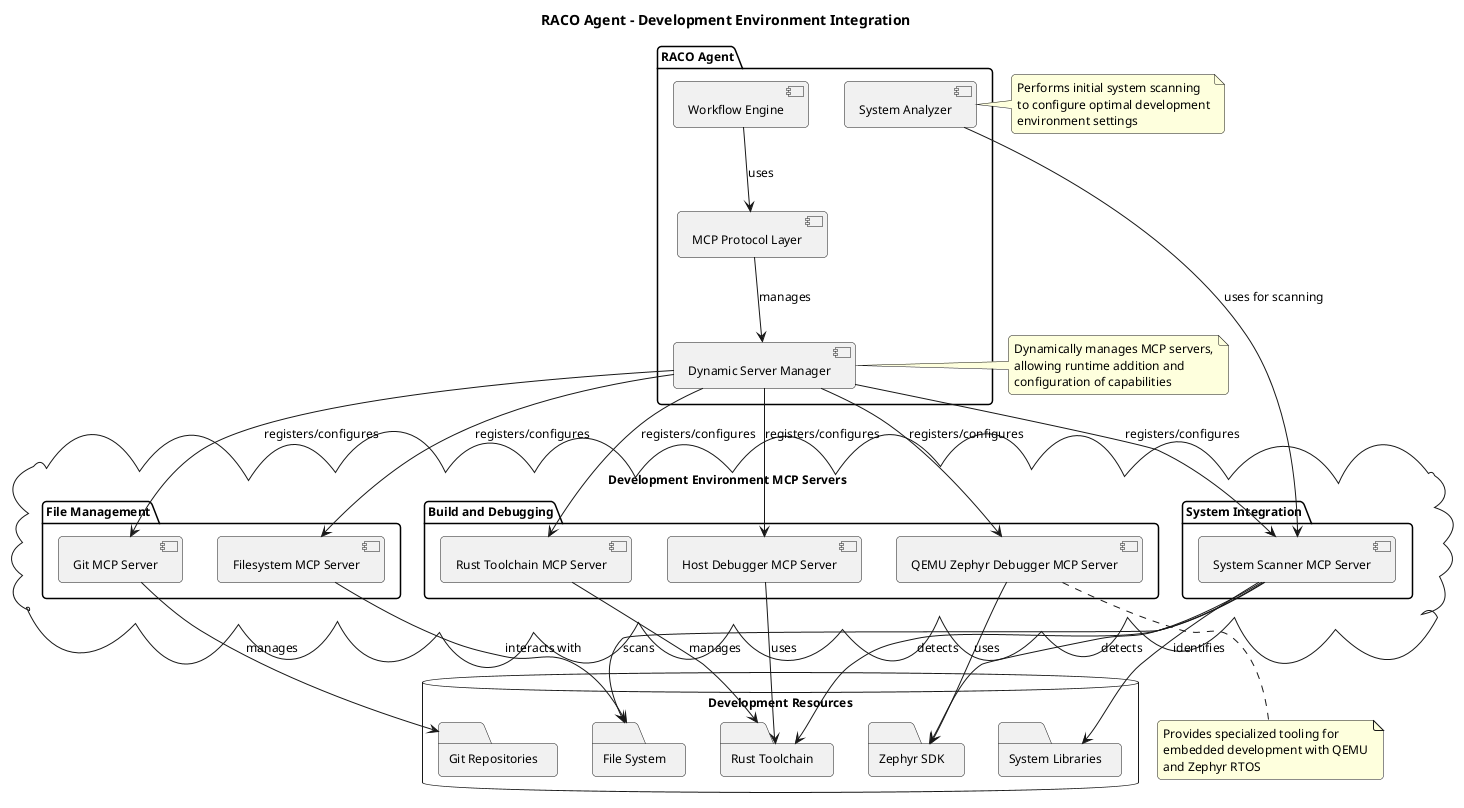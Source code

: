 @startuml

skinparam backgroundColor transparent
skinparam componentStyle uml2
skinparam defaultFontName Arial
skinparam defaultFontSize 12
skinparam roundCorner 8

title "RACO Agent - Development Environment Integration"

package "RACO Agent" {
    [MCP Protocol Layer] as MCPLayer
    [Dynamic Server Manager] as ServerManager
    [Workflow Engine] as WorkflowEngine
    [System Analyzer] as SysAnalyzer
}

cloud "Development Environment MCP Servers" {
    package "File Management" {
        [Filesystem MCP Server] as FSServer
        [Git MCP Server] as GitServer
    }
    
    package "Build and Debugging" {
        [Rust Toolchain MCP Server] as RustServer
        [Host Debugger MCP Server] as HostDebugger
        [QEMU Zephyr Debugger MCP Server] as ZephyrDebugger
    }
    
    package "System Integration" {
        [System Scanner MCP Server] as ScannerServer
    }
}

database "Development Resources" {
    folder "File System" as FileSystem
    folder "Git Repositories" as GitRepos
    folder "Rust Toolchain" as RustToolchain
    folder "Zephyr SDK" as ZephyrSDK
    folder "System Libraries" as SysLibs
}

MCPLayer --> ServerManager : manages
ServerManager --> FSServer : registers/configures
ServerManager --> GitServer : registers/configures
ServerManager --> RustServer : registers/configures
ServerManager --> HostDebugger : registers/configures
ServerManager --> ZephyrDebugger : registers/configures
ServerManager --> ScannerServer : registers/configures

WorkflowEngine --> MCPLayer : uses
SysAnalyzer --> ScannerServer : uses for scanning

FSServer --> FileSystem : interacts with
GitServer --> GitRepos : manages
RustServer --> RustToolchain : manages
HostDebugger --> RustToolchain : uses
ZephyrDebugger --> ZephyrSDK : uses
ScannerServer --> FileSystem : scans
ScannerServer --> SysLibs : identifies
ScannerServer --> RustToolchain : detects
ScannerServer --> ZephyrSDK : detects

note right of ServerManager
  Dynamically manages MCP servers,
  allowing runtime addition and
  configuration of capabilities
end note

note right of SysAnalyzer
  Performs initial system scanning
  to configure optimal development
  environment settings
end note

note bottom of ZephyrDebugger
  Provides specialized tooling for
  embedded development with QEMU
  and Zephyr RTOS
end note

@enduml 